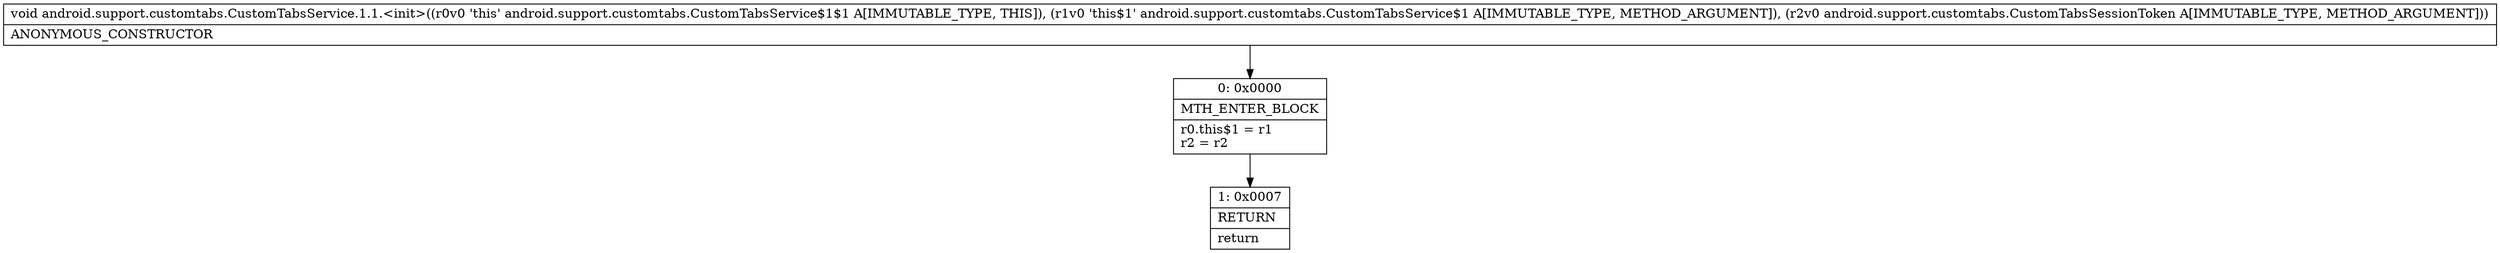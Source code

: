 digraph "CFG forandroid.support.customtabs.CustomTabsService.1.1.\<init\>(Landroid\/support\/customtabs\/CustomTabsService$1;Landroid\/support\/customtabs\/CustomTabsSessionToken;)V" {
Node_0 [shape=record,label="{0\:\ 0x0000|MTH_ENTER_BLOCK\l|r0.this$1 = r1\lr2 = r2\l}"];
Node_1 [shape=record,label="{1\:\ 0x0007|RETURN\l|return\l}"];
MethodNode[shape=record,label="{void android.support.customtabs.CustomTabsService.1.1.\<init\>((r0v0 'this' android.support.customtabs.CustomTabsService$1$1 A[IMMUTABLE_TYPE, THIS]), (r1v0 'this$1' android.support.customtabs.CustomTabsService$1 A[IMMUTABLE_TYPE, METHOD_ARGUMENT]), (r2v0 android.support.customtabs.CustomTabsSessionToken A[IMMUTABLE_TYPE, METHOD_ARGUMENT]))  | ANONYMOUS_CONSTRUCTOR\l}"];
MethodNode -> Node_0;
Node_0 -> Node_1;
}

